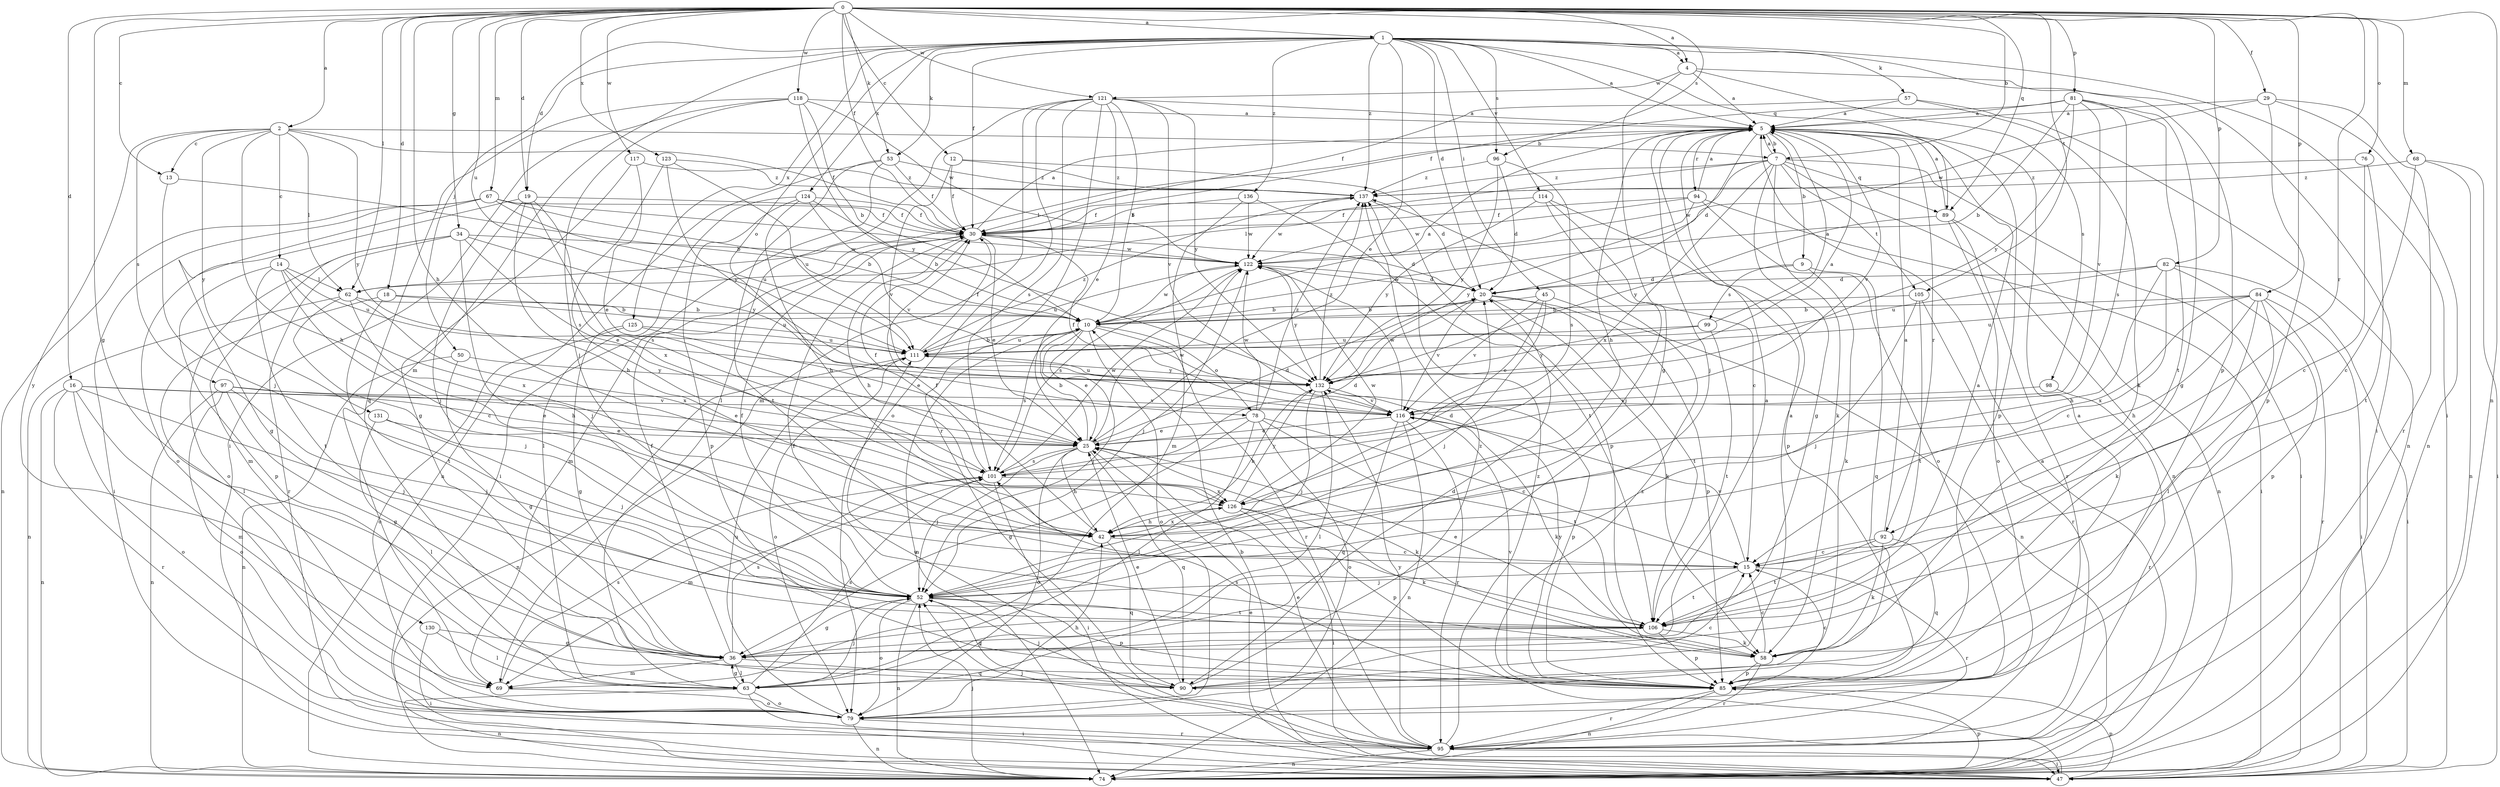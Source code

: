 strict digraph  {
0;
1;
2;
4;
5;
7;
9;
10;
12;
13;
14;
15;
16;
18;
19;
20;
25;
29;
30;
34;
36;
42;
45;
47;
50;
52;
53;
57;
58;
62;
63;
67;
68;
69;
74;
76;
78;
79;
81;
82;
84;
85;
89;
90;
92;
94;
95;
96;
97;
98;
99;
101;
105;
106;
111;
114;
116;
117;
118;
121;
122;
123;
124;
125;
126;
130;
131;
132;
136;
137;
0 -> 1  [label=a];
0 -> 2  [label=a];
0 -> 4  [label=a];
0 -> 7  [label=b];
0 -> 12  [label=c];
0 -> 13  [label=c];
0 -> 16  [label=d];
0 -> 18  [label=d];
0 -> 19  [label=d];
0 -> 29  [label=f];
0 -> 30  [label=f];
0 -> 34  [label=g];
0 -> 36  [label=g];
0 -> 42  [label=h];
0 -> 53  [label=k];
0 -> 62  [label=l];
0 -> 67  [label=m];
0 -> 68  [label=m];
0 -> 74  [label=n];
0 -> 76  [label=o];
0 -> 81  [label=p];
0 -> 82  [label=p];
0 -> 84  [label=p];
0 -> 89  [label=q];
0 -> 92  [label=r];
0 -> 96  [label=s];
0 -> 105  [label=t];
0 -> 111  [label=u];
0 -> 117  [label=w];
0 -> 118  [label=w];
0 -> 121  [label=w];
0 -> 123  [label=x];
1 -> 4  [label=a];
1 -> 5  [label=a];
1 -> 19  [label=d];
1 -> 20  [label=d];
1 -> 25  [label=e];
1 -> 30  [label=f];
1 -> 45  [label=i];
1 -> 47  [label=i];
1 -> 50  [label=j];
1 -> 53  [label=k];
1 -> 57  [label=k];
1 -> 69  [label=m];
1 -> 78  [label=o];
1 -> 85  [label=p];
1 -> 89  [label=q];
1 -> 96  [label=s];
1 -> 114  [label=v];
1 -> 124  [label=x];
1 -> 125  [label=x];
1 -> 136  [label=z];
1 -> 137  [label=z];
2 -> 7  [label=b];
2 -> 13  [label=c];
2 -> 14  [label=c];
2 -> 30  [label=f];
2 -> 42  [label=h];
2 -> 62  [label=l];
2 -> 97  [label=s];
2 -> 130  [label=y];
2 -> 131  [label=y];
2 -> 132  [label=y];
4 -> 5  [label=a];
4 -> 36  [label=g];
4 -> 47  [label=i];
4 -> 98  [label=s];
4 -> 121  [label=w];
5 -> 7  [label=b];
5 -> 9  [label=b];
5 -> 20  [label=d];
5 -> 42  [label=h];
5 -> 52  [label=j];
5 -> 62  [label=l];
5 -> 85  [label=p];
5 -> 92  [label=r];
5 -> 94  [label=r];
5 -> 116  [label=v];
7 -> 5  [label=a];
7 -> 36  [label=g];
7 -> 47  [label=i];
7 -> 58  [label=k];
7 -> 62  [label=l];
7 -> 74  [label=n];
7 -> 89  [label=q];
7 -> 105  [label=t];
7 -> 122  [label=w];
7 -> 126  [label=x];
7 -> 137  [label=z];
9 -> 20  [label=d];
9 -> 58  [label=k];
9 -> 90  [label=q];
9 -> 99  [label=s];
10 -> 5  [label=a];
10 -> 25  [label=e];
10 -> 52  [label=j];
10 -> 74  [label=n];
10 -> 78  [label=o];
10 -> 79  [label=o];
10 -> 95  [label=r];
10 -> 101  [label=s];
10 -> 111  [label=u];
10 -> 122  [label=w];
12 -> 20  [label=d];
12 -> 30  [label=f];
12 -> 116  [label=v];
12 -> 137  [label=z];
13 -> 10  [label=b];
13 -> 52  [label=j];
14 -> 15  [label=c];
14 -> 62  [label=l];
14 -> 85  [label=p];
14 -> 106  [label=t];
14 -> 111  [label=u];
14 -> 126  [label=x];
15 -> 52  [label=j];
15 -> 95  [label=r];
15 -> 106  [label=t];
15 -> 116  [label=v];
16 -> 25  [label=e];
16 -> 52  [label=j];
16 -> 69  [label=m];
16 -> 74  [label=n];
16 -> 79  [label=o];
16 -> 95  [label=r];
16 -> 116  [label=v];
18 -> 10  [label=b];
18 -> 63  [label=l];
18 -> 106  [label=t];
18 -> 111  [label=u];
19 -> 30  [label=f];
19 -> 42  [label=h];
19 -> 52  [label=j];
19 -> 79  [label=o];
19 -> 101  [label=s];
19 -> 126  [label=x];
20 -> 10  [label=b];
20 -> 58  [label=k];
20 -> 85  [label=p];
20 -> 106  [label=t];
20 -> 116  [label=v];
20 -> 122  [label=w];
25 -> 10  [label=b];
25 -> 20  [label=d];
25 -> 42  [label=h];
25 -> 52  [label=j];
25 -> 58  [label=k];
25 -> 79  [label=o];
25 -> 90  [label=q];
25 -> 101  [label=s];
25 -> 122  [label=w];
29 -> 5  [label=a];
29 -> 74  [label=n];
29 -> 85  [label=p];
29 -> 95  [label=r];
29 -> 122  [label=w];
30 -> 5  [label=a];
30 -> 20  [label=d];
30 -> 25  [label=e];
30 -> 42  [label=h];
30 -> 69  [label=m];
30 -> 122  [label=w];
34 -> 25  [label=e];
34 -> 52  [label=j];
34 -> 69  [label=m];
34 -> 79  [label=o];
34 -> 95  [label=r];
34 -> 122  [label=w];
34 -> 132  [label=y];
36 -> 5  [label=a];
36 -> 30  [label=f];
36 -> 63  [label=l];
36 -> 69  [label=m];
36 -> 90  [label=q];
36 -> 101  [label=s];
42 -> 15  [label=c];
42 -> 20  [label=d];
42 -> 30  [label=f];
42 -> 90  [label=q];
42 -> 126  [label=x];
45 -> 10  [label=b];
45 -> 25  [label=e];
45 -> 52  [label=j];
45 -> 74  [label=n];
45 -> 116  [label=v];
47 -> 10  [label=b];
47 -> 25  [label=e];
47 -> 85  [label=p];
47 -> 137  [label=z];
50 -> 36  [label=g];
50 -> 74  [label=n];
50 -> 132  [label=y];
52 -> 30  [label=f];
52 -> 36  [label=g];
52 -> 74  [label=n];
52 -> 79  [label=o];
52 -> 85  [label=p];
52 -> 90  [label=q];
52 -> 106  [label=t];
53 -> 30  [label=f];
53 -> 47  [label=i];
53 -> 74  [label=n];
53 -> 106  [label=t];
53 -> 137  [label=z];
57 -> 5  [label=a];
57 -> 30  [label=f];
57 -> 58  [label=k];
57 -> 74  [label=n];
58 -> 15  [label=c];
58 -> 30  [label=f];
58 -> 85  [label=p];
58 -> 95  [label=r];
62 -> 10  [label=b];
62 -> 42  [label=h];
62 -> 52  [label=j];
62 -> 74  [label=n];
62 -> 126  [label=x];
63 -> 20  [label=d];
63 -> 36  [label=g];
63 -> 47  [label=i];
63 -> 52  [label=j];
63 -> 74  [label=n];
63 -> 79  [label=o];
63 -> 101  [label=s];
67 -> 10  [label=b];
67 -> 30  [label=f];
67 -> 36  [label=g];
67 -> 47  [label=i];
67 -> 74  [label=n];
67 -> 111  [label=u];
67 -> 122  [label=w];
68 -> 15  [label=c];
68 -> 47  [label=i];
68 -> 74  [label=n];
68 -> 137  [label=z];
69 -> 79  [label=o];
69 -> 101  [label=s];
74 -> 5  [label=a];
74 -> 52  [label=j];
74 -> 85  [label=p];
76 -> 15  [label=c];
76 -> 106  [label=t];
76 -> 137  [label=z];
78 -> 15  [label=c];
78 -> 25  [label=e];
78 -> 36  [label=g];
78 -> 63  [label=l];
78 -> 79  [label=o];
78 -> 106  [label=t];
78 -> 122  [label=w];
78 -> 137  [label=z];
79 -> 42  [label=h];
79 -> 74  [label=n];
79 -> 95  [label=r];
79 -> 111  [label=u];
81 -> 5  [label=a];
81 -> 10  [label=b];
81 -> 30  [label=f];
81 -> 36  [label=g];
81 -> 101  [label=s];
81 -> 106  [label=t];
81 -> 116  [label=v];
81 -> 132  [label=y];
82 -> 15  [label=c];
82 -> 20  [label=d];
82 -> 42  [label=h];
82 -> 47  [label=i];
82 -> 85  [label=p];
82 -> 111  [label=u];
84 -> 10  [label=b];
84 -> 42  [label=h];
84 -> 47  [label=i];
84 -> 58  [label=k];
84 -> 63  [label=l];
84 -> 95  [label=r];
84 -> 111  [label=u];
84 -> 126  [label=x];
85 -> 5  [label=a];
85 -> 15  [label=c];
85 -> 74  [label=n];
85 -> 95  [label=r];
85 -> 101  [label=s];
85 -> 116  [label=v];
85 -> 132  [label=y];
89 -> 5  [label=a];
89 -> 74  [label=n];
89 -> 79  [label=o];
89 -> 95  [label=r];
89 -> 132  [label=y];
90 -> 5  [label=a];
90 -> 15  [label=c];
90 -> 25  [label=e];
90 -> 52  [label=j];
90 -> 137  [label=z];
92 -> 5  [label=a];
92 -> 15  [label=c];
92 -> 58  [label=k];
92 -> 90  [label=q];
92 -> 106  [label=t];
94 -> 5  [label=a];
94 -> 30  [label=f];
94 -> 47  [label=i];
94 -> 79  [label=o];
94 -> 122  [label=w];
94 -> 132  [label=y];
95 -> 25  [label=e];
95 -> 47  [label=i];
95 -> 52  [label=j];
95 -> 74  [label=n];
95 -> 111  [label=u];
95 -> 132  [label=y];
95 -> 137  [label=z];
96 -> 20  [label=d];
96 -> 101  [label=s];
96 -> 132  [label=y];
96 -> 137  [label=z];
97 -> 25  [label=e];
97 -> 36  [label=g];
97 -> 52  [label=j];
97 -> 74  [label=n];
97 -> 79  [label=o];
97 -> 116  [label=v];
98 -> 95  [label=r];
98 -> 116  [label=v];
99 -> 5  [label=a];
99 -> 106  [label=t];
99 -> 111  [label=u];
99 -> 132  [label=y];
101 -> 20  [label=d];
101 -> 30  [label=f];
101 -> 47  [label=i];
101 -> 69  [label=m];
101 -> 122  [label=w];
101 -> 126  [label=x];
105 -> 10  [label=b];
105 -> 52  [label=j];
105 -> 95  [label=r];
105 -> 106  [label=t];
106 -> 5  [label=a];
106 -> 25  [label=e];
106 -> 36  [label=g];
106 -> 58  [label=k];
106 -> 85  [label=p];
111 -> 10  [label=b];
111 -> 30  [label=f];
111 -> 74  [label=n];
111 -> 79  [label=o];
111 -> 132  [label=y];
111 -> 137  [label=z];
114 -> 15  [label=c];
114 -> 30  [label=f];
114 -> 52  [label=j];
114 -> 85  [label=p];
114 -> 132  [label=y];
116 -> 25  [label=e];
116 -> 30  [label=f];
116 -> 58  [label=k];
116 -> 74  [label=n];
116 -> 90  [label=q];
116 -> 95  [label=r];
116 -> 122  [label=w];
117 -> 25  [label=e];
117 -> 36  [label=g];
117 -> 137  [label=z];
118 -> 5  [label=a];
118 -> 10  [label=b];
118 -> 47  [label=i];
118 -> 52  [label=j];
118 -> 90  [label=q];
118 -> 122  [label=w];
118 -> 132  [label=y];
121 -> 5  [label=a];
121 -> 10  [label=b];
121 -> 25  [label=e];
121 -> 63  [label=l];
121 -> 69  [label=m];
121 -> 79  [label=o];
121 -> 95  [label=r];
121 -> 101  [label=s];
121 -> 116  [label=v];
121 -> 132  [label=y];
122 -> 20  [label=d];
122 -> 52  [label=j];
122 -> 101  [label=s];
122 -> 111  [label=u];
122 -> 132  [label=y];
123 -> 101  [label=s];
123 -> 111  [label=u];
123 -> 132  [label=y];
123 -> 137  [label=z];
124 -> 10  [label=b];
124 -> 30  [label=f];
124 -> 42  [label=h];
124 -> 63  [label=l];
124 -> 85  [label=p];
124 -> 116  [label=v];
125 -> 25  [label=e];
125 -> 36  [label=g];
125 -> 79  [label=o];
125 -> 111  [label=u];
126 -> 42  [label=h];
126 -> 47  [label=i];
126 -> 58  [label=k];
126 -> 85  [label=p];
126 -> 122  [label=w];
126 -> 132  [label=y];
130 -> 36  [label=g];
130 -> 47  [label=i];
130 -> 63  [label=l];
131 -> 25  [label=e];
131 -> 52  [label=j];
131 -> 63  [label=l];
132 -> 5  [label=a];
132 -> 42  [label=h];
132 -> 52  [label=j];
132 -> 63  [label=l];
132 -> 85  [label=p];
132 -> 111  [label=u];
132 -> 116  [label=v];
132 -> 137  [label=z];
136 -> 30  [label=f];
136 -> 69  [label=m];
136 -> 106  [label=t];
136 -> 122  [label=w];
137 -> 30  [label=f];
137 -> 85  [label=p];
137 -> 122  [label=w];
}
